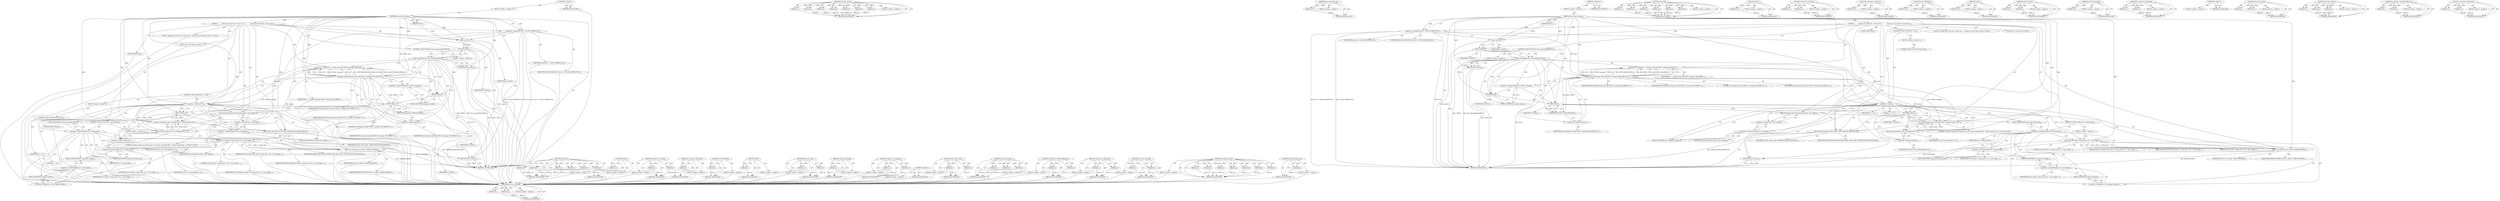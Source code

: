 digraph "&lt;operator&gt;.fieldAccess" {
vulnerable_184 [label=<(METHOD,bus_error_message)>];
vulnerable_185 [label=<(PARAM,p1)>];
vulnerable_186 [label=<(PARAM,p2)>];
vulnerable_187 [label=<(BLOCK,&lt;empty&gt;,&lt;empty&gt;)>];
vulnerable_188 [label=<(METHOD_RETURN,ANY)>];
vulnerable_127 [label=<(METHOD,manager_add_job)>];
vulnerable_128 [label=<(PARAM,p1)>];
vulnerable_129 [label=<(PARAM,p2)>];
vulnerable_130 [label=<(PARAM,p3)>];
vulnerable_131 [label=<(PARAM,p4)>];
vulnerable_132 [label=<(PARAM,p5)>];
vulnerable_133 [label=<(PARAM,p6)>];
vulnerable_134 [label=<(PARAM,p7)>];
vulnerable_135 [label=<(BLOCK,&lt;empty&gt;,&lt;empty&gt;)>];
vulnerable_136 [label=<(METHOD_RETURN,ANY)>];
vulnerable_155 [label=<(METHOD,dual_timestamp_get)>];
vulnerable_156 [label=<(PARAM,p1)>];
vulnerable_157 [label=<(BLOCK,&lt;empty&gt;,&lt;empty&gt;)>];
vulnerable_158 [label=<(METHOD_RETURN,ANY)>];
vulnerable_6 [label=<(METHOD,&lt;global&gt;)<SUB>1</SUB>>];
vulnerable_7 [label=<(BLOCK,&lt;empty&gt;,&lt;empty&gt;)<SUB>1</SUB>>];
vulnerable_8 [label=<(METHOD,timer_enter_running)<SUB>1</SUB>>];
vulnerable_9 [label=<(PARAM,Timer *t)<SUB>1</SUB>>];
vulnerable_10 [label=<(BLOCK,{
        _cleanup_bus_error_free_ sd_bus_error...,{
        _cleanup_bus_error_free_ sd_bus_error...)<SUB>1</SUB>>];
vulnerable_11 [label="<(LOCAL,_cleanup_bus_error_free_ sd_bus_error: _cleanup_bus_error_free_)<SUB>2</SUB>>"];
vulnerable_12 [label=<(&lt;operator&gt;.assignment,error = SD_BUS_ERROR_NULL)<SUB>2</SUB>>];
vulnerable_13 [label=<(IDENTIFIER,error,error = SD_BUS_ERROR_NULL)<SUB>2</SUB>>];
vulnerable_14 [label=<(IDENTIFIER,SD_BUS_ERROR_NULL,error = SD_BUS_ERROR_NULL)<SUB>2</SUB>>];
vulnerable_15 [label="<(LOCAL,int r: int)<SUB>3</SUB>>"];
vulnerable_16 [label=<(assert,assert(t))<SUB>5</SUB>>];
vulnerable_17 [label=<(IDENTIFIER,t,assert(t))<SUB>5</SUB>>];
vulnerable_18 [label=<(CONTROL_STRUCTURE,IF,if (unit_stop_pending(UNIT(t))))<SUB>8</SUB>>];
vulnerable_19 [label=<(unit_stop_pending,unit_stop_pending(UNIT(t)))<SUB>8</SUB>>];
vulnerable_20 [label=<(UNIT,UNIT(t))<SUB>8</SUB>>];
vulnerable_21 [label=<(IDENTIFIER,t,UNIT(t))<SUB>8</SUB>>];
vulnerable_22 [label=<(BLOCK,&lt;empty&gt;,&lt;empty&gt;)<SUB>9</SUB>>];
vulnerable_23 [label=<(RETURN,return;,return;)<SUB>9</SUB>>];
vulnerable_24 [label=<(&lt;operator&gt;.assignment,r = manager_add_job(UNIT(t)-&gt;manager, JOB_START...)<SUB>11</SUB>>];
vulnerable_25 [label=<(IDENTIFIER,r,r = manager_add_job(UNIT(t)-&gt;manager, JOB_START...)<SUB>11</SUB>>];
vulnerable_26 [label=<(manager_add_job,manager_add_job(UNIT(t)-&gt;manager, JOB_START, UN...)<SUB>11</SUB>>];
vulnerable_27 [label=<(&lt;operator&gt;.indirectFieldAccess,UNIT(t)-&gt;manager)<SUB>11</SUB>>];
vulnerable_28 [label=<(UNIT,UNIT(t))<SUB>11</SUB>>];
vulnerable_29 [label=<(IDENTIFIER,t,UNIT(t))<SUB>11</SUB>>];
vulnerable_30 [label=<(FIELD_IDENTIFIER,manager,manager)<SUB>11</SUB>>];
vulnerable_31 [label=<(IDENTIFIER,JOB_START,manager_add_job(UNIT(t)-&gt;manager, JOB_START, UN...)<SUB>11</SUB>>];
vulnerable_32 [label=<(UNIT_TRIGGER,UNIT_TRIGGER(UNIT(t)))<SUB>11</SUB>>];
vulnerable_33 [label=<(UNIT,UNIT(t))<SUB>11</SUB>>];
vulnerable_34 [label=<(IDENTIFIER,t,UNIT(t))<SUB>11</SUB>>];
vulnerable_35 [label=<(IDENTIFIER,JOB_REPLACE,manager_add_job(UNIT(t)-&gt;manager, JOB_START, UN...)<SUB>12</SUB>>];
vulnerable_36 [label=<(LITERAL,true,manager_add_job(UNIT(t)-&gt;manager, JOB_START, UN...)<SUB>12</SUB>>];
vulnerable_37 [label=<(&lt;operator&gt;.addressOf,&amp;error)<SUB>12</SUB>>];
vulnerable_38 [label=<(IDENTIFIER,error,manager_add_job(UNIT(t)-&gt;manager, JOB_START, UN...)<SUB>12</SUB>>];
vulnerable_39 [label=<(IDENTIFIER,NULL,manager_add_job(UNIT(t)-&gt;manager, JOB_START, UN...)<SUB>12</SUB>>];
vulnerable_40 [label=<(CONTROL_STRUCTURE,IF,if (r &lt; 0))<SUB>13</SUB>>];
vulnerable_41 [label=<(&lt;operator&gt;.lessThan,r &lt; 0)<SUB>13</SUB>>];
vulnerable_42 [label=<(IDENTIFIER,r,r &lt; 0)<SUB>13</SUB>>];
vulnerable_43 [label=<(LITERAL,0,r &lt; 0)<SUB>13</SUB>>];
vulnerable_44 [label=<(BLOCK,&lt;empty&gt;,&lt;empty&gt;)<SUB>14</SUB>>];
vulnerable_45 [label=<(CONTROL_STRUCTURE,GOTO,goto fail;)<SUB>14</SUB>>];
vulnerable_46 [label=<(dual_timestamp_get,dual_timestamp_get(&amp;t-&gt;last_trigger))<SUB>16</SUB>>];
vulnerable_47 [label=<(&lt;operator&gt;.addressOf,&amp;t-&gt;last_trigger)<SUB>16</SUB>>];
vulnerable_48 [label=<(&lt;operator&gt;.indirectFieldAccess,t-&gt;last_trigger)<SUB>16</SUB>>];
vulnerable_49 [label=<(IDENTIFIER,t,dual_timestamp_get(&amp;t-&gt;last_trigger))<SUB>16</SUB>>];
vulnerable_50 [label=<(FIELD_IDENTIFIER,last_trigger,last_trigger)<SUB>16</SUB>>];
vulnerable_51 [label=<(CONTROL_STRUCTURE,IF,if (t-&gt;stamp_path))<SUB>18</SUB>>];
vulnerable_52 [label=<(&lt;operator&gt;.indirectFieldAccess,t-&gt;stamp_path)<SUB>18</SUB>>];
vulnerable_53 [label=<(IDENTIFIER,t,if (t-&gt;stamp_path))<SUB>18</SUB>>];
vulnerable_54 [label=<(FIELD_IDENTIFIER,stamp_path,stamp_path)<SUB>18</SUB>>];
vulnerable_55 [label=<(BLOCK,&lt;empty&gt;,&lt;empty&gt;)<SUB>19</SUB>>];
vulnerable_56 [label=<(touch_file,touch_file(t-&gt;stamp_path, true, t-&gt;last_trigger...)<SUB>19</SUB>>];
vulnerable_57 [label=<(&lt;operator&gt;.indirectFieldAccess,t-&gt;stamp_path)<SUB>19</SUB>>];
vulnerable_58 [label=<(IDENTIFIER,t,touch_file(t-&gt;stamp_path, true, t-&gt;last_trigger...)<SUB>19</SUB>>];
vulnerable_59 [label=<(FIELD_IDENTIFIER,stamp_path,stamp_path)<SUB>19</SUB>>];
vulnerable_60 [label=<(LITERAL,true,touch_file(t-&gt;stamp_path, true, t-&gt;last_trigger...)<SUB>19</SUB>>];
vulnerable_61 [label=<(&lt;operator&gt;.fieldAccess,t-&gt;last_trigger.realtime)<SUB>19</SUB>>];
vulnerable_62 [label=<(&lt;operator&gt;.indirectFieldAccess,t-&gt;last_trigger)<SUB>19</SUB>>];
vulnerable_63 [label=<(IDENTIFIER,t,touch_file(t-&gt;stamp_path, true, t-&gt;last_trigger...)<SUB>19</SUB>>];
vulnerable_64 [label=<(FIELD_IDENTIFIER,last_trigger,last_trigger)<SUB>19</SUB>>];
vulnerable_65 [label=<(FIELD_IDENTIFIER,realtime,realtime)<SUB>19</SUB>>];
vulnerable_66 [label=<(IDENTIFIER,UID_INVALID,touch_file(t-&gt;stamp_path, true, t-&gt;last_trigger...)<SUB>19</SUB>>];
vulnerable_67 [label=<(IDENTIFIER,GID_INVALID,touch_file(t-&gt;stamp_path, true, t-&gt;last_trigger...)<SUB>19</SUB>>];
vulnerable_68 [label=<(LITERAL,0,touch_file(t-&gt;stamp_path, true, t-&gt;last_trigger...)<SUB>19</SUB>>];
vulnerable_69 [label=<(timer_set_state,timer_set_state(t, TIMER_RUNNING))<SUB>21</SUB>>];
vulnerable_70 [label=<(IDENTIFIER,t,timer_set_state(t, TIMER_RUNNING))<SUB>21</SUB>>];
vulnerable_71 [label=<(IDENTIFIER,TIMER_RUNNING,timer_set_state(t, TIMER_RUNNING))<SUB>21</SUB>>];
vulnerable_72 [label=<(RETURN,return;,return;)<SUB>22</SUB>>];
vulnerable_73 [label=<(JUMP_TARGET,fail)<SUB>24</SUB>>];
vulnerable_74 [label=<(log_unit_warning,log_unit_warning(UNIT(t), &quot;Failed to queue unit...)<SUB>25</SUB>>];
vulnerable_75 [label=<(UNIT,UNIT(t))<SUB>25</SUB>>];
vulnerable_76 [label=<(IDENTIFIER,t,UNIT(t))<SUB>25</SUB>>];
vulnerable_77 [label="<(LITERAL,&quot;Failed to queue unit startup job: %s&quot;,log_unit_warning(UNIT(t), &quot;Failed to queue unit...)<SUB>25</SUB>>"];
vulnerable_78 [label=<(bus_error_message,bus_error_message(&amp;error, r))<SUB>25</SUB>>];
vulnerable_79 [label=<(&lt;operator&gt;.addressOf,&amp;error)<SUB>25</SUB>>];
vulnerable_80 [label=<(IDENTIFIER,error,bus_error_message(&amp;error, r))<SUB>25</SUB>>];
vulnerable_81 [label=<(IDENTIFIER,r,bus_error_message(&amp;error, r))<SUB>25</SUB>>];
vulnerable_82 [label=<(timer_enter_dead,timer_enter_dead(t, TIMER_FAILURE_RESOURCES))<SUB>26</SUB>>];
vulnerable_83 [label=<(IDENTIFIER,t,timer_enter_dead(t, TIMER_FAILURE_RESOURCES))<SUB>26</SUB>>];
vulnerable_84 [label=<(IDENTIFIER,TIMER_FAILURE_RESOURCES,timer_enter_dead(t, TIMER_FAILURE_RESOURCES))<SUB>26</SUB>>];
vulnerable_85 [label=<(METHOD_RETURN,void)<SUB>1</SUB>>];
vulnerable_87 [label=<(METHOD_RETURN,ANY)<SUB>1</SUB>>];
vulnerable_159 [label=<(METHOD,touch_file)>];
vulnerable_160 [label=<(PARAM,p1)>];
vulnerable_161 [label=<(PARAM,p2)>];
vulnerable_162 [label=<(PARAM,p3)>];
vulnerable_163 [label=<(PARAM,p4)>];
vulnerable_164 [label=<(PARAM,p5)>];
vulnerable_165 [label=<(PARAM,p6)>];
vulnerable_166 [label=<(BLOCK,&lt;empty&gt;,&lt;empty&gt;)>];
vulnerable_167 [label=<(METHOD_RETURN,ANY)>];
vulnerable_115 [label=<(METHOD,assert)>];
vulnerable_116 [label=<(PARAM,p1)>];
vulnerable_117 [label=<(BLOCK,&lt;empty&gt;,&lt;empty&gt;)>];
vulnerable_118 [label=<(METHOD_RETURN,ANY)>];
vulnerable_150 [label=<(METHOD,&lt;operator&gt;.lessThan)>];
vulnerable_151 [label=<(PARAM,p1)>];
vulnerable_152 [label=<(PARAM,p2)>];
vulnerable_153 [label=<(BLOCK,&lt;empty&gt;,&lt;empty&gt;)>];
vulnerable_154 [label=<(METHOD_RETURN,ANY)>];
vulnerable_146 [label=<(METHOD,&lt;operator&gt;.addressOf)>];
vulnerable_147 [label=<(PARAM,p1)>];
vulnerable_148 [label=<(BLOCK,&lt;empty&gt;,&lt;empty&gt;)>];
vulnerable_149 [label=<(METHOD_RETURN,ANY)>];
vulnerable_142 [label=<(METHOD,UNIT_TRIGGER)>];
vulnerable_143 [label=<(PARAM,p1)>];
vulnerable_144 [label=<(BLOCK,&lt;empty&gt;,&lt;empty&gt;)>];
vulnerable_145 [label=<(METHOD_RETURN,ANY)>];
vulnerable_123 [label=<(METHOD,UNIT)>];
vulnerable_124 [label=<(PARAM,p1)>];
vulnerable_125 [label=<(BLOCK,&lt;empty&gt;,&lt;empty&gt;)>];
vulnerable_126 [label=<(METHOD_RETURN,ANY)>];
vulnerable_173 [label=<(METHOD,timer_set_state)>];
vulnerable_174 [label=<(PARAM,p1)>];
vulnerable_175 [label=<(PARAM,p2)>];
vulnerable_176 [label=<(BLOCK,&lt;empty&gt;,&lt;empty&gt;)>];
vulnerable_177 [label=<(METHOD_RETURN,ANY)>];
vulnerable_119 [label=<(METHOD,unit_stop_pending)>];
vulnerable_120 [label=<(PARAM,p1)>];
vulnerable_121 [label=<(BLOCK,&lt;empty&gt;,&lt;empty&gt;)>];
vulnerable_122 [label=<(METHOD_RETURN,ANY)>];
vulnerable_110 [label=<(METHOD,&lt;operator&gt;.assignment)>];
vulnerable_111 [label=<(PARAM,p1)>];
vulnerable_112 [label=<(PARAM,p2)>];
vulnerable_113 [label=<(BLOCK,&lt;empty&gt;,&lt;empty&gt;)>];
vulnerable_114 [label=<(METHOD_RETURN,ANY)>];
vulnerable_104 [label=<(METHOD,&lt;global&gt;)<SUB>1</SUB>>];
vulnerable_105 [label=<(BLOCK,&lt;empty&gt;,&lt;empty&gt;)>];
vulnerable_106 [label=<(METHOD_RETURN,ANY)>];
vulnerable_189 [label=<(METHOD,timer_enter_dead)>];
vulnerable_190 [label=<(PARAM,p1)>];
vulnerable_191 [label=<(PARAM,p2)>];
vulnerable_192 [label=<(BLOCK,&lt;empty&gt;,&lt;empty&gt;)>];
vulnerable_193 [label=<(METHOD_RETURN,ANY)>];
vulnerable_178 [label=<(METHOD,log_unit_warning)>];
vulnerable_179 [label=<(PARAM,p1)>];
vulnerable_180 [label=<(PARAM,p2)>];
vulnerable_181 [label=<(PARAM,p3)>];
vulnerable_182 [label=<(BLOCK,&lt;empty&gt;,&lt;empty&gt;)>];
vulnerable_183 [label=<(METHOD_RETURN,ANY)>];
vulnerable_137 [label=<(METHOD,&lt;operator&gt;.indirectFieldAccess)>];
vulnerable_138 [label=<(PARAM,p1)>];
vulnerable_139 [label=<(PARAM,p2)>];
vulnerable_140 [label=<(BLOCK,&lt;empty&gt;,&lt;empty&gt;)>];
vulnerable_141 [label=<(METHOD_RETURN,ANY)>];
vulnerable_168 [label=<(METHOD,&lt;operator&gt;.fieldAccess)>];
vulnerable_169 [label=<(PARAM,p1)>];
vulnerable_170 [label=<(PARAM,p2)>];
vulnerable_171 [label=<(BLOCK,&lt;empty&gt;,&lt;empty&gt;)>];
vulnerable_172 [label=<(METHOD_RETURN,ANY)>];
fixed_184 [label=<(METHOD,bus_error_message)>];
fixed_185 [label=<(PARAM,p1)>];
fixed_186 [label=<(PARAM,p2)>];
fixed_187 [label=<(BLOCK,&lt;empty&gt;,&lt;empty&gt;)>];
fixed_188 [label=<(METHOD_RETURN,ANY)>];
fixed_127 [label=<(METHOD,manager_add_job)>];
fixed_128 [label=<(PARAM,p1)>];
fixed_129 [label=<(PARAM,p2)>];
fixed_130 [label=<(PARAM,p3)>];
fixed_131 [label=<(PARAM,p4)>];
fixed_132 [label=<(PARAM,p5)>];
fixed_133 [label=<(PARAM,p6)>];
fixed_134 [label=<(PARAM,p7)>];
fixed_135 [label=<(BLOCK,&lt;empty&gt;,&lt;empty&gt;)>];
fixed_136 [label=<(METHOD_RETURN,ANY)>];
fixed_155 [label=<(METHOD,dual_timestamp_get)>];
fixed_156 [label=<(PARAM,p1)>];
fixed_157 [label=<(BLOCK,&lt;empty&gt;,&lt;empty&gt;)>];
fixed_158 [label=<(METHOD_RETURN,ANY)>];
fixed_6 [label=<(METHOD,&lt;global&gt;)<SUB>1</SUB>>];
fixed_7 [label=<(BLOCK,&lt;empty&gt;,&lt;empty&gt;)<SUB>1</SUB>>];
fixed_8 [label=<(METHOD,timer_enter_running)<SUB>1</SUB>>];
fixed_9 [label=<(PARAM,Timer *t)<SUB>1</SUB>>];
fixed_10 [label=<(BLOCK,{
        _cleanup_bus_error_free_ sd_bus_error...,{
        _cleanup_bus_error_free_ sd_bus_error...)<SUB>1</SUB>>];
fixed_11 [label="<(LOCAL,_cleanup_bus_error_free_ sd_bus_error: _cleanup_bus_error_free_)<SUB>2</SUB>>"];
fixed_12 [label=<(&lt;operator&gt;.assignment,error = SD_BUS_ERROR_NULL)<SUB>2</SUB>>];
fixed_13 [label=<(IDENTIFIER,error,error = SD_BUS_ERROR_NULL)<SUB>2</SUB>>];
fixed_14 [label=<(IDENTIFIER,SD_BUS_ERROR_NULL,error = SD_BUS_ERROR_NULL)<SUB>2</SUB>>];
fixed_15 [label="<(LOCAL,int r: int)<SUB>3</SUB>>"];
fixed_16 [label=<(assert,assert(t))<SUB>5</SUB>>];
fixed_17 [label=<(IDENTIFIER,t,assert(t))<SUB>5</SUB>>];
fixed_18 [label=<(CONTROL_STRUCTURE,IF,if (unit_stop_pending(UNIT(t))))<SUB>8</SUB>>];
fixed_19 [label=<(unit_stop_pending,unit_stop_pending(UNIT(t)))<SUB>8</SUB>>];
fixed_20 [label=<(UNIT,UNIT(t))<SUB>8</SUB>>];
fixed_21 [label=<(IDENTIFIER,t,UNIT(t))<SUB>8</SUB>>];
fixed_22 [label=<(BLOCK,&lt;empty&gt;,&lt;empty&gt;)<SUB>9</SUB>>];
fixed_23 [label=<(RETURN,return;,return;)<SUB>9</SUB>>];
fixed_24 [label=<(&lt;operator&gt;.assignment,r = manager_add_job(UNIT(t)-&gt;manager, JOB_START...)<SUB>11</SUB>>];
fixed_25 [label=<(IDENTIFIER,r,r = manager_add_job(UNIT(t)-&gt;manager, JOB_START...)<SUB>11</SUB>>];
fixed_26 [label=<(manager_add_job,manager_add_job(UNIT(t)-&gt;manager, JOB_START, UN...)<SUB>11</SUB>>];
fixed_27 [label=<(&lt;operator&gt;.indirectFieldAccess,UNIT(t)-&gt;manager)<SUB>11</SUB>>];
fixed_28 [label=<(UNIT,UNIT(t))<SUB>11</SUB>>];
fixed_29 [label=<(IDENTIFIER,t,UNIT(t))<SUB>11</SUB>>];
fixed_30 [label=<(FIELD_IDENTIFIER,manager,manager)<SUB>11</SUB>>];
fixed_31 [label=<(IDENTIFIER,JOB_START,manager_add_job(UNIT(t)-&gt;manager, JOB_START, UN...)<SUB>11</SUB>>];
fixed_32 [label=<(UNIT_TRIGGER,UNIT_TRIGGER(UNIT(t)))<SUB>11</SUB>>];
fixed_33 [label=<(UNIT,UNIT(t))<SUB>11</SUB>>];
fixed_34 [label=<(IDENTIFIER,t,UNIT(t))<SUB>11</SUB>>];
fixed_35 [label=<(IDENTIFIER,JOB_REPLACE,manager_add_job(UNIT(t)-&gt;manager, JOB_START, UN...)<SUB>12</SUB>>];
fixed_36 [label=<(LITERAL,true,manager_add_job(UNIT(t)-&gt;manager, JOB_START, UN...)<SUB>12</SUB>>];
fixed_37 [label=<(&lt;operator&gt;.addressOf,&amp;error)<SUB>12</SUB>>];
fixed_38 [label=<(IDENTIFIER,error,manager_add_job(UNIT(t)-&gt;manager, JOB_START, UN...)<SUB>12</SUB>>];
fixed_39 [label=<(IDENTIFIER,NULL,manager_add_job(UNIT(t)-&gt;manager, JOB_START, UN...)<SUB>12</SUB>>];
fixed_40 [label=<(CONTROL_STRUCTURE,IF,if (r &lt; 0))<SUB>13</SUB>>];
fixed_41 [label=<(&lt;operator&gt;.lessThan,r &lt; 0)<SUB>13</SUB>>];
fixed_42 [label=<(IDENTIFIER,r,r &lt; 0)<SUB>13</SUB>>];
fixed_43 [label=<(LITERAL,0,r &lt; 0)<SUB>13</SUB>>];
fixed_44 [label=<(BLOCK,&lt;empty&gt;,&lt;empty&gt;)<SUB>14</SUB>>];
fixed_45 [label=<(CONTROL_STRUCTURE,GOTO,goto fail;)<SUB>14</SUB>>];
fixed_46 [label=<(dual_timestamp_get,dual_timestamp_get(&amp;t-&gt;last_trigger))<SUB>16</SUB>>];
fixed_47 [label=<(&lt;operator&gt;.addressOf,&amp;t-&gt;last_trigger)<SUB>16</SUB>>];
fixed_48 [label=<(&lt;operator&gt;.indirectFieldAccess,t-&gt;last_trigger)<SUB>16</SUB>>];
fixed_49 [label=<(IDENTIFIER,t,dual_timestamp_get(&amp;t-&gt;last_trigger))<SUB>16</SUB>>];
fixed_50 [label=<(FIELD_IDENTIFIER,last_trigger,last_trigger)<SUB>16</SUB>>];
fixed_51 [label=<(CONTROL_STRUCTURE,IF,if (t-&gt;stamp_path))<SUB>18</SUB>>];
fixed_52 [label=<(&lt;operator&gt;.indirectFieldAccess,t-&gt;stamp_path)<SUB>18</SUB>>];
fixed_53 [label=<(IDENTIFIER,t,if (t-&gt;stamp_path))<SUB>18</SUB>>];
fixed_54 [label=<(FIELD_IDENTIFIER,stamp_path,stamp_path)<SUB>18</SUB>>];
fixed_55 [label=<(BLOCK,&lt;empty&gt;,&lt;empty&gt;)<SUB>19</SUB>>];
fixed_56 [label=<(touch_file,touch_file(t-&gt;stamp_path, true, t-&gt;last_trigger...)<SUB>19</SUB>>];
fixed_57 [label=<(&lt;operator&gt;.indirectFieldAccess,t-&gt;stamp_path)<SUB>19</SUB>>];
fixed_58 [label=<(IDENTIFIER,t,touch_file(t-&gt;stamp_path, true, t-&gt;last_trigger...)<SUB>19</SUB>>];
fixed_59 [label=<(FIELD_IDENTIFIER,stamp_path,stamp_path)<SUB>19</SUB>>];
fixed_60 [label=<(LITERAL,true,touch_file(t-&gt;stamp_path, true, t-&gt;last_trigger...)<SUB>19</SUB>>];
fixed_61 [label=<(&lt;operator&gt;.fieldAccess,t-&gt;last_trigger.realtime)<SUB>19</SUB>>];
fixed_62 [label=<(&lt;operator&gt;.indirectFieldAccess,t-&gt;last_trigger)<SUB>19</SUB>>];
fixed_63 [label=<(IDENTIFIER,t,touch_file(t-&gt;stamp_path, true, t-&gt;last_trigger...)<SUB>19</SUB>>];
fixed_64 [label=<(FIELD_IDENTIFIER,last_trigger,last_trigger)<SUB>19</SUB>>];
fixed_65 [label=<(FIELD_IDENTIFIER,realtime,realtime)<SUB>19</SUB>>];
fixed_66 [label=<(IDENTIFIER,UID_INVALID,touch_file(t-&gt;stamp_path, true, t-&gt;last_trigger...)<SUB>19</SUB>>];
fixed_67 [label=<(IDENTIFIER,GID_INVALID,touch_file(t-&gt;stamp_path, true, t-&gt;last_trigger...)<SUB>19</SUB>>];
fixed_68 [label=<(IDENTIFIER,MODE_INVALID,touch_file(t-&gt;stamp_path, true, t-&gt;last_trigger...)<SUB>19</SUB>>];
fixed_69 [label=<(timer_set_state,timer_set_state(t, TIMER_RUNNING))<SUB>21</SUB>>];
fixed_70 [label=<(IDENTIFIER,t,timer_set_state(t, TIMER_RUNNING))<SUB>21</SUB>>];
fixed_71 [label=<(IDENTIFIER,TIMER_RUNNING,timer_set_state(t, TIMER_RUNNING))<SUB>21</SUB>>];
fixed_72 [label=<(RETURN,return;,return;)<SUB>22</SUB>>];
fixed_73 [label=<(JUMP_TARGET,fail)<SUB>24</SUB>>];
fixed_74 [label=<(log_unit_warning,log_unit_warning(UNIT(t), &quot;Failed to queue unit...)<SUB>25</SUB>>];
fixed_75 [label=<(UNIT,UNIT(t))<SUB>25</SUB>>];
fixed_76 [label=<(IDENTIFIER,t,UNIT(t))<SUB>25</SUB>>];
fixed_77 [label="<(LITERAL,&quot;Failed to queue unit startup job: %s&quot;,log_unit_warning(UNIT(t), &quot;Failed to queue unit...)<SUB>25</SUB>>"];
fixed_78 [label=<(bus_error_message,bus_error_message(&amp;error, r))<SUB>25</SUB>>];
fixed_79 [label=<(&lt;operator&gt;.addressOf,&amp;error)<SUB>25</SUB>>];
fixed_80 [label=<(IDENTIFIER,error,bus_error_message(&amp;error, r))<SUB>25</SUB>>];
fixed_81 [label=<(IDENTIFIER,r,bus_error_message(&amp;error, r))<SUB>25</SUB>>];
fixed_82 [label=<(timer_enter_dead,timer_enter_dead(t, TIMER_FAILURE_RESOURCES))<SUB>26</SUB>>];
fixed_83 [label=<(IDENTIFIER,t,timer_enter_dead(t, TIMER_FAILURE_RESOURCES))<SUB>26</SUB>>];
fixed_84 [label=<(IDENTIFIER,TIMER_FAILURE_RESOURCES,timer_enter_dead(t, TIMER_FAILURE_RESOURCES))<SUB>26</SUB>>];
fixed_85 [label=<(METHOD_RETURN,void)<SUB>1</SUB>>];
fixed_87 [label=<(METHOD_RETURN,ANY)<SUB>1</SUB>>];
fixed_159 [label=<(METHOD,touch_file)>];
fixed_160 [label=<(PARAM,p1)>];
fixed_161 [label=<(PARAM,p2)>];
fixed_162 [label=<(PARAM,p3)>];
fixed_163 [label=<(PARAM,p4)>];
fixed_164 [label=<(PARAM,p5)>];
fixed_165 [label=<(PARAM,p6)>];
fixed_166 [label=<(BLOCK,&lt;empty&gt;,&lt;empty&gt;)>];
fixed_167 [label=<(METHOD_RETURN,ANY)>];
fixed_115 [label=<(METHOD,assert)>];
fixed_116 [label=<(PARAM,p1)>];
fixed_117 [label=<(BLOCK,&lt;empty&gt;,&lt;empty&gt;)>];
fixed_118 [label=<(METHOD_RETURN,ANY)>];
fixed_150 [label=<(METHOD,&lt;operator&gt;.lessThan)>];
fixed_151 [label=<(PARAM,p1)>];
fixed_152 [label=<(PARAM,p2)>];
fixed_153 [label=<(BLOCK,&lt;empty&gt;,&lt;empty&gt;)>];
fixed_154 [label=<(METHOD_RETURN,ANY)>];
fixed_146 [label=<(METHOD,&lt;operator&gt;.addressOf)>];
fixed_147 [label=<(PARAM,p1)>];
fixed_148 [label=<(BLOCK,&lt;empty&gt;,&lt;empty&gt;)>];
fixed_149 [label=<(METHOD_RETURN,ANY)>];
fixed_142 [label=<(METHOD,UNIT_TRIGGER)>];
fixed_143 [label=<(PARAM,p1)>];
fixed_144 [label=<(BLOCK,&lt;empty&gt;,&lt;empty&gt;)>];
fixed_145 [label=<(METHOD_RETURN,ANY)>];
fixed_123 [label=<(METHOD,UNIT)>];
fixed_124 [label=<(PARAM,p1)>];
fixed_125 [label=<(BLOCK,&lt;empty&gt;,&lt;empty&gt;)>];
fixed_126 [label=<(METHOD_RETURN,ANY)>];
fixed_173 [label=<(METHOD,timer_set_state)>];
fixed_174 [label=<(PARAM,p1)>];
fixed_175 [label=<(PARAM,p2)>];
fixed_176 [label=<(BLOCK,&lt;empty&gt;,&lt;empty&gt;)>];
fixed_177 [label=<(METHOD_RETURN,ANY)>];
fixed_119 [label=<(METHOD,unit_stop_pending)>];
fixed_120 [label=<(PARAM,p1)>];
fixed_121 [label=<(BLOCK,&lt;empty&gt;,&lt;empty&gt;)>];
fixed_122 [label=<(METHOD_RETURN,ANY)>];
fixed_110 [label=<(METHOD,&lt;operator&gt;.assignment)>];
fixed_111 [label=<(PARAM,p1)>];
fixed_112 [label=<(PARAM,p2)>];
fixed_113 [label=<(BLOCK,&lt;empty&gt;,&lt;empty&gt;)>];
fixed_114 [label=<(METHOD_RETURN,ANY)>];
fixed_104 [label=<(METHOD,&lt;global&gt;)<SUB>1</SUB>>];
fixed_105 [label=<(BLOCK,&lt;empty&gt;,&lt;empty&gt;)>];
fixed_106 [label=<(METHOD_RETURN,ANY)>];
fixed_189 [label=<(METHOD,timer_enter_dead)>];
fixed_190 [label=<(PARAM,p1)>];
fixed_191 [label=<(PARAM,p2)>];
fixed_192 [label=<(BLOCK,&lt;empty&gt;,&lt;empty&gt;)>];
fixed_193 [label=<(METHOD_RETURN,ANY)>];
fixed_178 [label=<(METHOD,log_unit_warning)>];
fixed_179 [label=<(PARAM,p1)>];
fixed_180 [label=<(PARAM,p2)>];
fixed_181 [label=<(PARAM,p3)>];
fixed_182 [label=<(BLOCK,&lt;empty&gt;,&lt;empty&gt;)>];
fixed_183 [label=<(METHOD_RETURN,ANY)>];
fixed_137 [label=<(METHOD,&lt;operator&gt;.indirectFieldAccess)>];
fixed_138 [label=<(PARAM,p1)>];
fixed_139 [label=<(PARAM,p2)>];
fixed_140 [label=<(BLOCK,&lt;empty&gt;,&lt;empty&gt;)>];
fixed_141 [label=<(METHOD_RETURN,ANY)>];
fixed_168 [label=<(METHOD,&lt;operator&gt;.fieldAccess)>];
fixed_169 [label=<(PARAM,p1)>];
fixed_170 [label=<(PARAM,p2)>];
fixed_171 [label=<(BLOCK,&lt;empty&gt;,&lt;empty&gt;)>];
fixed_172 [label=<(METHOD_RETURN,ANY)>];
vulnerable_184 -> vulnerable_185  [key=0, label="AST: "];
vulnerable_184 -> vulnerable_185  [key=1, label="DDG: "];
vulnerable_184 -> vulnerable_187  [key=0, label="AST: "];
vulnerable_184 -> vulnerable_186  [key=0, label="AST: "];
vulnerable_184 -> vulnerable_186  [key=1, label="DDG: "];
vulnerable_184 -> vulnerable_188  [key=0, label="AST: "];
vulnerable_184 -> vulnerable_188  [key=1, label="CFG: "];
vulnerable_185 -> vulnerable_188  [key=0, label="DDG: p1"];
vulnerable_186 -> vulnerable_188  [key=0, label="DDG: p2"];
vulnerable_127 -> vulnerable_128  [key=0, label="AST: "];
vulnerable_127 -> vulnerable_128  [key=1, label="DDG: "];
vulnerable_127 -> vulnerable_135  [key=0, label="AST: "];
vulnerable_127 -> vulnerable_129  [key=0, label="AST: "];
vulnerable_127 -> vulnerable_129  [key=1, label="DDG: "];
vulnerable_127 -> vulnerable_136  [key=0, label="AST: "];
vulnerable_127 -> vulnerable_136  [key=1, label="CFG: "];
vulnerable_127 -> vulnerable_130  [key=0, label="AST: "];
vulnerable_127 -> vulnerable_130  [key=1, label="DDG: "];
vulnerable_127 -> vulnerable_131  [key=0, label="AST: "];
vulnerable_127 -> vulnerable_131  [key=1, label="DDG: "];
vulnerable_127 -> vulnerable_132  [key=0, label="AST: "];
vulnerable_127 -> vulnerable_132  [key=1, label="DDG: "];
vulnerable_127 -> vulnerable_133  [key=0, label="AST: "];
vulnerable_127 -> vulnerable_133  [key=1, label="DDG: "];
vulnerable_127 -> vulnerable_134  [key=0, label="AST: "];
vulnerable_127 -> vulnerable_134  [key=1, label="DDG: "];
vulnerable_128 -> vulnerable_136  [key=0, label="DDG: p1"];
vulnerable_129 -> vulnerable_136  [key=0, label="DDG: p2"];
vulnerable_130 -> vulnerable_136  [key=0, label="DDG: p3"];
vulnerable_131 -> vulnerable_136  [key=0, label="DDG: p4"];
vulnerable_132 -> vulnerable_136  [key=0, label="DDG: p5"];
vulnerable_133 -> vulnerable_136  [key=0, label="DDG: p6"];
vulnerable_134 -> vulnerable_136  [key=0, label="DDG: p7"];
vulnerable_155 -> vulnerable_156  [key=0, label="AST: "];
vulnerable_155 -> vulnerable_156  [key=1, label="DDG: "];
vulnerable_155 -> vulnerable_157  [key=0, label="AST: "];
vulnerable_155 -> vulnerable_158  [key=0, label="AST: "];
vulnerable_155 -> vulnerable_158  [key=1, label="CFG: "];
vulnerable_156 -> vulnerable_158  [key=0, label="DDG: p1"];
vulnerable_6 -> vulnerable_7  [key=0, label="AST: "];
vulnerable_6 -> vulnerable_87  [key=0, label="AST: "];
vulnerable_6 -> vulnerable_87  [key=1, label="CFG: "];
vulnerable_7 -> vulnerable_8  [key=0, label="AST: "];
vulnerable_8 -> vulnerable_9  [key=0, label="AST: "];
vulnerable_8 -> vulnerable_9  [key=1, label="DDG: "];
vulnerable_8 -> vulnerable_10  [key=0, label="AST: "];
vulnerable_8 -> vulnerable_85  [key=0, label="AST: "];
vulnerable_8 -> vulnerable_12  [key=0, label="CFG: "];
vulnerable_8 -> vulnerable_12  [key=1, label="DDG: "];
vulnerable_8 -> vulnerable_72  [key=0, label="DDG: "];
vulnerable_8 -> vulnerable_16  [key=0, label="DDG: "];
vulnerable_8 -> vulnerable_69  [key=0, label="DDG: "];
vulnerable_8 -> vulnerable_74  [key=0, label="DDG: "];
vulnerable_8 -> vulnerable_82  [key=0, label="DDG: "];
vulnerable_8 -> vulnerable_23  [key=0, label="DDG: "];
vulnerable_8 -> vulnerable_26  [key=0, label="DDG: "];
vulnerable_8 -> vulnerable_41  [key=0, label="DDG: "];
vulnerable_8 -> vulnerable_75  [key=0, label="DDG: "];
vulnerable_8 -> vulnerable_78  [key=0, label="DDG: "];
vulnerable_8 -> vulnerable_20  [key=0, label="DDG: "];
vulnerable_8 -> vulnerable_56  [key=0, label="DDG: "];
vulnerable_8 -> vulnerable_28  [key=0, label="DDG: "];
vulnerable_8 -> vulnerable_33  [key=0, label="DDG: "];
vulnerable_9 -> vulnerable_16  [key=0, label="DDG: t"];
vulnerable_10 -> vulnerable_11  [key=0, label="AST: "];
vulnerable_10 -> vulnerable_12  [key=0, label="AST: "];
vulnerable_10 -> vulnerable_15  [key=0, label="AST: "];
vulnerable_10 -> vulnerable_16  [key=0, label="AST: "];
vulnerable_10 -> vulnerable_18  [key=0, label="AST: "];
vulnerable_10 -> vulnerable_24  [key=0, label="AST: "];
vulnerable_10 -> vulnerable_40  [key=0, label="AST: "];
vulnerable_10 -> vulnerable_46  [key=0, label="AST: "];
vulnerable_10 -> vulnerable_51  [key=0, label="AST: "];
vulnerable_10 -> vulnerable_69  [key=0, label="AST: "];
vulnerable_10 -> vulnerable_72  [key=0, label="AST: "];
vulnerable_10 -> vulnerable_73  [key=0, label="AST: "];
vulnerable_10 -> vulnerable_74  [key=0, label="AST: "];
vulnerable_10 -> vulnerable_82  [key=0, label="AST: "];
vulnerable_12 -> vulnerable_13  [key=0, label="AST: "];
vulnerable_12 -> vulnerable_14  [key=0, label="AST: "];
vulnerable_12 -> vulnerable_16  [key=0, label="CFG: "];
vulnerable_12 -> vulnerable_85  [key=0, label="DDG: error"];
vulnerable_12 -> vulnerable_85  [key=1, label="DDG: error = SD_BUS_ERROR_NULL"];
vulnerable_12 -> vulnerable_85  [key=2, label="DDG: SD_BUS_ERROR_NULL"];
vulnerable_12 -> vulnerable_26  [key=0, label="DDG: error"];
vulnerable_12 -> vulnerable_78  [key=0, label="DDG: error"];
vulnerable_16 -> vulnerable_17  [key=0, label="AST: "];
vulnerable_16 -> vulnerable_20  [key=0, label="CFG: "];
vulnerable_16 -> vulnerable_20  [key=1, label="DDG: t"];
vulnerable_16 -> vulnerable_85  [key=0, label="DDG: assert(t)"];
vulnerable_18 -> vulnerable_19  [key=0, label="AST: "];
vulnerable_18 -> vulnerable_22  [key=0, label="AST: "];
vulnerable_19 -> vulnerable_20  [key=0, label="AST: "];
vulnerable_19 -> vulnerable_23  [key=0, label="CFG: "];
vulnerable_19 -> vulnerable_23  [key=1, label="CDG: "];
vulnerable_19 -> vulnerable_28  [key=0, label="CFG: "];
vulnerable_19 -> vulnerable_28  [key=1, label="CDG: "];
vulnerable_19 -> vulnerable_85  [key=0, label="DDG: UNIT(t)"];
vulnerable_19 -> vulnerable_85  [key=1, label="DDG: unit_stop_pending(UNIT(t))"];
vulnerable_19 -> vulnerable_30  [key=0, label="CDG: "];
vulnerable_19 -> vulnerable_32  [key=0, label="CDG: "];
vulnerable_19 -> vulnerable_26  [key=0, label="CDG: "];
vulnerable_19 -> vulnerable_37  [key=0, label="CDG: "];
vulnerable_19 -> vulnerable_27  [key=0, label="CDG: "];
vulnerable_19 -> vulnerable_24  [key=0, label="CDG: "];
vulnerable_19 -> vulnerable_33  [key=0, label="CDG: "];
vulnerable_19 -> vulnerable_41  [key=0, label="CDG: "];
vulnerable_20 -> vulnerable_21  [key=0, label="AST: "];
vulnerable_20 -> vulnerable_19  [key=0, label="CFG: "];
vulnerable_20 -> vulnerable_19  [key=1, label="DDG: t"];
vulnerable_20 -> vulnerable_85  [key=0, label="DDG: t"];
vulnerable_20 -> vulnerable_28  [key=0, label="DDG: t"];
vulnerable_22 -> vulnerable_23  [key=0, label="AST: "];
vulnerable_23 -> vulnerable_85  [key=0, label="CFG: "];
vulnerable_23 -> vulnerable_85  [key=1, label="DDG: &lt;RET&gt;"];
vulnerable_24 -> vulnerable_25  [key=0, label="AST: "];
vulnerable_24 -> vulnerable_26  [key=0, label="AST: "];
vulnerable_24 -> vulnerable_41  [key=0, label="CFG: "];
vulnerable_24 -> vulnerable_41  [key=1, label="DDG: r"];
vulnerable_26 -> vulnerable_27  [key=0, label="AST: "];
vulnerable_26 -> vulnerable_31  [key=0, label="AST: "];
vulnerable_26 -> vulnerable_32  [key=0, label="AST: "];
vulnerable_26 -> vulnerable_35  [key=0, label="AST: "];
vulnerable_26 -> vulnerable_36  [key=0, label="AST: "];
vulnerable_26 -> vulnerable_37  [key=0, label="AST: "];
vulnerable_26 -> vulnerable_39  [key=0, label="AST: "];
vulnerable_26 -> vulnerable_24  [key=0, label="CFG: "];
vulnerable_26 -> vulnerable_24  [key=1, label="DDG: NULL"];
vulnerable_26 -> vulnerable_24  [key=2, label="DDG: UNIT(t)-&gt;manager"];
vulnerable_26 -> vulnerable_24  [key=3, label="DDG: true"];
vulnerable_26 -> vulnerable_24  [key=4, label="DDG: UNIT_TRIGGER(UNIT(t))"];
vulnerable_26 -> vulnerable_24  [key=5, label="DDG: JOB_START"];
vulnerable_26 -> vulnerable_24  [key=6, label="DDG: &amp;error"];
vulnerable_26 -> vulnerable_24  [key=7, label="DDG: JOB_REPLACE"];
vulnerable_26 -> vulnerable_85  [key=0, label="DDG: NULL"];
vulnerable_26 -> vulnerable_74  [key=0, label="DDG: UNIT(t)-&gt;manager"];
vulnerable_26 -> vulnerable_78  [key=0, label="DDG: &amp;error"];
vulnerable_27 -> vulnerable_28  [key=0, label="AST: "];
vulnerable_27 -> vulnerable_30  [key=0, label="AST: "];
vulnerable_27 -> vulnerable_33  [key=0, label="CFG: "];
vulnerable_28 -> vulnerable_29  [key=0, label="AST: "];
vulnerable_28 -> vulnerable_30  [key=0, label="CFG: "];
vulnerable_28 -> vulnerable_33  [key=0, label="DDG: t"];
vulnerable_30 -> vulnerable_27  [key=0, label="CFG: "];
vulnerable_32 -> vulnerable_33  [key=0, label="AST: "];
vulnerable_32 -> vulnerable_37  [key=0, label="CFG: "];
vulnerable_32 -> vulnerable_26  [key=0, label="DDG: UNIT(t)"];
vulnerable_33 -> vulnerable_34  [key=0, label="AST: "];
vulnerable_33 -> vulnerable_32  [key=0, label="CFG: "];
vulnerable_33 -> vulnerable_32  [key=1, label="DDG: t"];
vulnerable_33 -> vulnerable_46  [key=0, label="DDG: t"];
vulnerable_33 -> vulnerable_69  [key=0, label="DDG: t"];
vulnerable_33 -> vulnerable_75  [key=0, label="DDG: t"];
vulnerable_33 -> vulnerable_56  [key=0, label="DDG: t"];
vulnerable_37 -> vulnerable_38  [key=0, label="AST: "];
vulnerable_37 -> vulnerable_26  [key=0, label="CFG: "];
vulnerable_40 -> vulnerable_41  [key=0, label="AST: "];
vulnerable_40 -> vulnerable_44  [key=0, label="AST: "];
vulnerable_41 -> vulnerable_42  [key=0, label="AST: "];
vulnerable_41 -> vulnerable_43  [key=0, label="AST: "];
vulnerable_41 -> vulnerable_75  [key=0, label="CFG: "];
vulnerable_41 -> vulnerable_75  [key=1, label="CDG: "];
vulnerable_41 -> vulnerable_50  [key=0, label="CFG: "];
vulnerable_41 -> vulnerable_50  [key=1, label="CDG: "];
vulnerable_41 -> vulnerable_78  [key=0, label="DDG: r"];
vulnerable_41 -> vulnerable_78  [key=1, label="CDG: "];
vulnerable_41 -> vulnerable_47  [key=0, label="CDG: "];
vulnerable_41 -> vulnerable_48  [key=0, label="CDG: "];
vulnerable_41 -> vulnerable_52  [key=0, label="CDG: "];
vulnerable_41 -> vulnerable_46  [key=0, label="CDG: "];
vulnerable_41 -> vulnerable_72  [key=0, label="CDG: "];
vulnerable_41 -> vulnerable_69  [key=0, label="CDG: "];
vulnerable_41 -> vulnerable_74  [key=0, label="CDG: "];
vulnerable_41 -> vulnerable_82  [key=0, label="CDG: "];
vulnerable_41 -> vulnerable_54  [key=0, label="CDG: "];
vulnerable_41 -> vulnerable_79  [key=0, label="CDG: "];
vulnerable_44 -> vulnerable_45  [key=0, label="AST: "];
vulnerable_46 -> vulnerable_47  [key=0, label="AST: "];
vulnerable_46 -> vulnerable_54  [key=0, label="CFG: "];
vulnerable_47 -> vulnerable_48  [key=0, label="AST: "];
vulnerable_47 -> vulnerable_46  [key=0, label="CFG: "];
vulnerable_48 -> vulnerable_49  [key=0, label="AST: "];
vulnerable_48 -> vulnerable_50  [key=0, label="AST: "];
vulnerable_48 -> vulnerable_47  [key=0, label="CFG: "];
vulnerable_50 -> vulnerable_48  [key=0, label="CFG: "];
vulnerable_51 -> vulnerable_52  [key=0, label="AST: "];
vulnerable_51 -> vulnerable_55  [key=0, label="AST: "];
vulnerable_52 -> vulnerable_53  [key=0, label="AST: "];
vulnerable_52 -> vulnerable_54  [key=0, label="AST: "];
vulnerable_52 -> vulnerable_59  [key=0, label="CFG: "];
vulnerable_52 -> vulnerable_59  [key=1, label="CDG: "];
vulnerable_52 -> vulnerable_69  [key=0, label="CFG: "];
vulnerable_52 -> vulnerable_64  [key=0, label="CDG: "];
vulnerable_52 -> vulnerable_57  [key=0, label="CDG: "];
vulnerable_52 -> vulnerable_56  [key=0, label="CDG: "];
vulnerable_52 -> vulnerable_65  [key=0, label="CDG: "];
vulnerable_52 -> vulnerable_61  [key=0, label="CDG: "];
vulnerable_52 -> vulnerable_62  [key=0, label="CDG: "];
vulnerable_54 -> vulnerable_52  [key=0, label="CFG: "];
vulnerable_55 -> vulnerable_56  [key=0, label="AST: "];
vulnerable_56 -> vulnerable_57  [key=0, label="AST: "];
vulnerable_56 -> vulnerable_60  [key=0, label="AST: "];
vulnerable_56 -> vulnerable_61  [key=0, label="AST: "];
vulnerable_56 -> vulnerable_66  [key=0, label="AST: "];
vulnerable_56 -> vulnerable_67  [key=0, label="AST: "];
vulnerable_56 -> vulnerable_68  [key=0, label="AST: "];
vulnerable_56 -> vulnerable_69  [key=0, label="CFG: "];
vulnerable_56 -> vulnerable_69  [key=1, label="DDG: t-&gt;stamp_path"];
vulnerable_56 -> vulnerable_85  [key=0, label="DDG: UID_INVALID"];
vulnerable_57 -> vulnerable_58  [key=0, label="AST: "];
vulnerable_57 -> vulnerable_59  [key=0, label="AST: "];
vulnerable_57 -> vulnerable_64  [key=0, label="CFG: "];
vulnerable_59 -> vulnerable_57  [key=0, label="CFG: "];
vulnerable_61 -> vulnerable_62  [key=0, label="AST: "];
vulnerable_61 -> vulnerable_65  [key=0, label="AST: "];
vulnerable_61 -> vulnerable_56  [key=0, label="CFG: "];
vulnerable_62 -> vulnerable_63  [key=0, label="AST: "];
vulnerable_62 -> vulnerable_64  [key=0, label="AST: "];
vulnerable_62 -> vulnerable_65  [key=0, label="CFG: "];
vulnerable_64 -> vulnerable_62  [key=0, label="CFG: "];
vulnerable_65 -> vulnerable_61  [key=0, label="CFG: "];
vulnerable_69 -> vulnerable_70  [key=0, label="AST: "];
vulnerable_69 -> vulnerable_71  [key=0, label="AST: "];
vulnerable_69 -> vulnerable_72  [key=0, label="CFG: "];
vulnerable_69 -> vulnerable_85  [key=0, label="DDG: TIMER_RUNNING"];
vulnerable_72 -> vulnerable_85  [key=0, label="CFG: "];
vulnerable_72 -> vulnerable_85  [key=1, label="DDG: &lt;RET&gt;"];
vulnerable_74 -> vulnerable_75  [key=0, label="AST: "];
vulnerable_74 -> vulnerable_77  [key=0, label="AST: "];
vulnerable_74 -> vulnerable_78  [key=0, label="AST: "];
vulnerable_74 -> vulnerable_82  [key=0, label="CFG: "];
vulnerable_75 -> vulnerable_76  [key=0, label="AST: "];
vulnerable_75 -> vulnerable_79  [key=0, label="CFG: "];
vulnerable_75 -> vulnerable_74  [key=0, label="DDG: t"];
vulnerable_75 -> vulnerable_82  [key=0, label="DDG: t"];
vulnerable_78 -> vulnerable_79  [key=0, label="AST: "];
vulnerable_78 -> vulnerable_81  [key=0, label="AST: "];
vulnerable_78 -> vulnerable_74  [key=0, label="CFG: "];
vulnerable_78 -> vulnerable_74  [key=1, label="DDG: &amp;error"];
vulnerable_78 -> vulnerable_74  [key=2, label="DDG: r"];
vulnerable_79 -> vulnerable_80  [key=0, label="AST: "];
vulnerable_79 -> vulnerable_78  [key=0, label="CFG: "];
vulnerable_82 -> vulnerable_83  [key=0, label="AST: "];
vulnerable_82 -> vulnerable_84  [key=0, label="AST: "];
vulnerable_82 -> vulnerable_85  [key=0, label="CFG: "];
vulnerable_82 -> vulnerable_85  [key=1, label="DDG: TIMER_FAILURE_RESOURCES"];
vulnerable_159 -> vulnerable_160  [key=0, label="AST: "];
vulnerable_159 -> vulnerable_160  [key=1, label="DDG: "];
vulnerable_159 -> vulnerable_166  [key=0, label="AST: "];
vulnerable_159 -> vulnerable_161  [key=0, label="AST: "];
vulnerable_159 -> vulnerable_161  [key=1, label="DDG: "];
vulnerable_159 -> vulnerable_167  [key=0, label="AST: "];
vulnerable_159 -> vulnerable_167  [key=1, label="CFG: "];
vulnerable_159 -> vulnerable_162  [key=0, label="AST: "];
vulnerable_159 -> vulnerable_162  [key=1, label="DDG: "];
vulnerable_159 -> vulnerable_163  [key=0, label="AST: "];
vulnerable_159 -> vulnerable_163  [key=1, label="DDG: "];
vulnerable_159 -> vulnerable_164  [key=0, label="AST: "];
vulnerable_159 -> vulnerable_164  [key=1, label="DDG: "];
vulnerable_159 -> vulnerable_165  [key=0, label="AST: "];
vulnerable_159 -> vulnerable_165  [key=1, label="DDG: "];
vulnerable_160 -> vulnerable_167  [key=0, label="DDG: p1"];
vulnerable_161 -> vulnerable_167  [key=0, label="DDG: p2"];
vulnerable_162 -> vulnerable_167  [key=0, label="DDG: p3"];
vulnerable_163 -> vulnerable_167  [key=0, label="DDG: p4"];
vulnerable_164 -> vulnerable_167  [key=0, label="DDG: p5"];
vulnerable_165 -> vulnerable_167  [key=0, label="DDG: p6"];
vulnerable_115 -> vulnerable_116  [key=0, label="AST: "];
vulnerable_115 -> vulnerable_116  [key=1, label="DDG: "];
vulnerable_115 -> vulnerable_117  [key=0, label="AST: "];
vulnerable_115 -> vulnerable_118  [key=0, label="AST: "];
vulnerable_115 -> vulnerable_118  [key=1, label="CFG: "];
vulnerable_116 -> vulnerable_118  [key=0, label="DDG: p1"];
vulnerable_150 -> vulnerable_151  [key=0, label="AST: "];
vulnerable_150 -> vulnerable_151  [key=1, label="DDG: "];
vulnerable_150 -> vulnerable_153  [key=0, label="AST: "];
vulnerable_150 -> vulnerable_152  [key=0, label="AST: "];
vulnerable_150 -> vulnerable_152  [key=1, label="DDG: "];
vulnerable_150 -> vulnerable_154  [key=0, label="AST: "];
vulnerable_150 -> vulnerable_154  [key=1, label="CFG: "];
vulnerable_151 -> vulnerable_154  [key=0, label="DDG: p1"];
vulnerable_152 -> vulnerable_154  [key=0, label="DDG: p2"];
vulnerable_146 -> vulnerable_147  [key=0, label="AST: "];
vulnerable_146 -> vulnerable_147  [key=1, label="DDG: "];
vulnerable_146 -> vulnerable_148  [key=0, label="AST: "];
vulnerable_146 -> vulnerable_149  [key=0, label="AST: "];
vulnerable_146 -> vulnerable_149  [key=1, label="CFG: "];
vulnerable_147 -> vulnerable_149  [key=0, label="DDG: p1"];
vulnerable_142 -> vulnerable_143  [key=0, label="AST: "];
vulnerable_142 -> vulnerable_143  [key=1, label="DDG: "];
vulnerable_142 -> vulnerable_144  [key=0, label="AST: "];
vulnerable_142 -> vulnerable_145  [key=0, label="AST: "];
vulnerable_142 -> vulnerable_145  [key=1, label="CFG: "];
vulnerable_143 -> vulnerable_145  [key=0, label="DDG: p1"];
vulnerable_123 -> vulnerable_124  [key=0, label="AST: "];
vulnerable_123 -> vulnerable_124  [key=1, label="DDG: "];
vulnerable_123 -> vulnerable_125  [key=0, label="AST: "];
vulnerable_123 -> vulnerable_126  [key=0, label="AST: "];
vulnerable_123 -> vulnerable_126  [key=1, label="CFG: "];
vulnerable_124 -> vulnerable_126  [key=0, label="DDG: p1"];
vulnerable_173 -> vulnerable_174  [key=0, label="AST: "];
vulnerable_173 -> vulnerable_174  [key=1, label="DDG: "];
vulnerable_173 -> vulnerable_176  [key=0, label="AST: "];
vulnerable_173 -> vulnerable_175  [key=0, label="AST: "];
vulnerable_173 -> vulnerable_175  [key=1, label="DDG: "];
vulnerable_173 -> vulnerable_177  [key=0, label="AST: "];
vulnerable_173 -> vulnerable_177  [key=1, label="CFG: "];
vulnerable_174 -> vulnerable_177  [key=0, label="DDG: p1"];
vulnerable_175 -> vulnerable_177  [key=0, label="DDG: p2"];
vulnerable_119 -> vulnerable_120  [key=0, label="AST: "];
vulnerable_119 -> vulnerable_120  [key=1, label="DDG: "];
vulnerable_119 -> vulnerable_121  [key=0, label="AST: "];
vulnerable_119 -> vulnerable_122  [key=0, label="AST: "];
vulnerable_119 -> vulnerable_122  [key=1, label="CFG: "];
vulnerable_120 -> vulnerable_122  [key=0, label="DDG: p1"];
vulnerable_110 -> vulnerable_111  [key=0, label="AST: "];
vulnerable_110 -> vulnerable_111  [key=1, label="DDG: "];
vulnerable_110 -> vulnerable_113  [key=0, label="AST: "];
vulnerable_110 -> vulnerable_112  [key=0, label="AST: "];
vulnerable_110 -> vulnerable_112  [key=1, label="DDG: "];
vulnerable_110 -> vulnerable_114  [key=0, label="AST: "];
vulnerable_110 -> vulnerable_114  [key=1, label="CFG: "];
vulnerable_111 -> vulnerable_114  [key=0, label="DDG: p1"];
vulnerable_112 -> vulnerable_114  [key=0, label="DDG: p2"];
vulnerable_104 -> vulnerable_105  [key=0, label="AST: "];
vulnerable_104 -> vulnerable_106  [key=0, label="AST: "];
vulnerable_104 -> vulnerable_106  [key=1, label="CFG: "];
vulnerable_189 -> vulnerable_190  [key=0, label="AST: "];
vulnerable_189 -> vulnerable_190  [key=1, label="DDG: "];
vulnerable_189 -> vulnerable_192  [key=0, label="AST: "];
vulnerable_189 -> vulnerable_191  [key=0, label="AST: "];
vulnerable_189 -> vulnerable_191  [key=1, label="DDG: "];
vulnerable_189 -> vulnerable_193  [key=0, label="AST: "];
vulnerable_189 -> vulnerable_193  [key=1, label="CFG: "];
vulnerable_190 -> vulnerable_193  [key=0, label="DDG: p1"];
vulnerable_191 -> vulnerable_193  [key=0, label="DDG: p2"];
vulnerable_178 -> vulnerable_179  [key=0, label="AST: "];
vulnerable_178 -> vulnerable_179  [key=1, label="DDG: "];
vulnerable_178 -> vulnerable_182  [key=0, label="AST: "];
vulnerable_178 -> vulnerable_180  [key=0, label="AST: "];
vulnerable_178 -> vulnerable_180  [key=1, label="DDG: "];
vulnerable_178 -> vulnerable_183  [key=0, label="AST: "];
vulnerable_178 -> vulnerable_183  [key=1, label="CFG: "];
vulnerable_178 -> vulnerable_181  [key=0, label="AST: "];
vulnerable_178 -> vulnerable_181  [key=1, label="DDG: "];
vulnerable_179 -> vulnerable_183  [key=0, label="DDG: p1"];
vulnerable_180 -> vulnerable_183  [key=0, label="DDG: p2"];
vulnerable_181 -> vulnerable_183  [key=0, label="DDG: p3"];
vulnerable_137 -> vulnerable_138  [key=0, label="AST: "];
vulnerable_137 -> vulnerable_138  [key=1, label="DDG: "];
vulnerable_137 -> vulnerable_140  [key=0, label="AST: "];
vulnerable_137 -> vulnerable_139  [key=0, label="AST: "];
vulnerable_137 -> vulnerable_139  [key=1, label="DDG: "];
vulnerable_137 -> vulnerable_141  [key=0, label="AST: "];
vulnerable_137 -> vulnerable_141  [key=1, label="CFG: "];
vulnerable_138 -> vulnerable_141  [key=0, label="DDG: p1"];
vulnerable_139 -> vulnerable_141  [key=0, label="DDG: p2"];
vulnerable_168 -> vulnerable_169  [key=0, label="AST: "];
vulnerable_168 -> vulnerable_169  [key=1, label="DDG: "];
vulnerable_168 -> vulnerable_171  [key=0, label="AST: "];
vulnerable_168 -> vulnerable_170  [key=0, label="AST: "];
vulnerable_168 -> vulnerable_170  [key=1, label="DDG: "];
vulnerable_168 -> vulnerable_172  [key=0, label="AST: "];
vulnerable_168 -> vulnerable_172  [key=1, label="CFG: "];
vulnerable_169 -> vulnerable_172  [key=0, label="DDG: p1"];
vulnerable_170 -> vulnerable_172  [key=0, label="DDG: p2"];
fixed_184 -> fixed_185  [key=0, label="AST: "];
fixed_184 -> fixed_185  [key=1, label="DDG: "];
fixed_184 -> fixed_187  [key=0, label="AST: "];
fixed_184 -> fixed_186  [key=0, label="AST: "];
fixed_184 -> fixed_186  [key=1, label="DDG: "];
fixed_184 -> fixed_188  [key=0, label="AST: "];
fixed_184 -> fixed_188  [key=1, label="CFG: "];
fixed_185 -> fixed_188  [key=0, label="DDG: p1"];
fixed_186 -> fixed_188  [key=0, label="DDG: p2"];
fixed_187 -> vulnerable_184  [key=0];
fixed_188 -> vulnerable_184  [key=0];
fixed_127 -> fixed_128  [key=0, label="AST: "];
fixed_127 -> fixed_128  [key=1, label="DDG: "];
fixed_127 -> fixed_135  [key=0, label="AST: "];
fixed_127 -> fixed_129  [key=0, label="AST: "];
fixed_127 -> fixed_129  [key=1, label="DDG: "];
fixed_127 -> fixed_136  [key=0, label="AST: "];
fixed_127 -> fixed_136  [key=1, label="CFG: "];
fixed_127 -> fixed_130  [key=0, label="AST: "];
fixed_127 -> fixed_130  [key=1, label="DDG: "];
fixed_127 -> fixed_131  [key=0, label="AST: "];
fixed_127 -> fixed_131  [key=1, label="DDG: "];
fixed_127 -> fixed_132  [key=0, label="AST: "];
fixed_127 -> fixed_132  [key=1, label="DDG: "];
fixed_127 -> fixed_133  [key=0, label="AST: "];
fixed_127 -> fixed_133  [key=1, label="DDG: "];
fixed_127 -> fixed_134  [key=0, label="AST: "];
fixed_127 -> fixed_134  [key=1, label="DDG: "];
fixed_128 -> fixed_136  [key=0, label="DDG: p1"];
fixed_129 -> fixed_136  [key=0, label="DDG: p2"];
fixed_130 -> fixed_136  [key=0, label="DDG: p3"];
fixed_131 -> fixed_136  [key=0, label="DDG: p4"];
fixed_132 -> fixed_136  [key=0, label="DDG: p5"];
fixed_133 -> fixed_136  [key=0, label="DDG: p6"];
fixed_134 -> fixed_136  [key=0, label="DDG: p7"];
fixed_135 -> vulnerable_184  [key=0];
fixed_136 -> vulnerable_184  [key=0];
fixed_155 -> fixed_156  [key=0, label="AST: "];
fixed_155 -> fixed_156  [key=1, label="DDG: "];
fixed_155 -> fixed_157  [key=0, label="AST: "];
fixed_155 -> fixed_158  [key=0, label="AST: "];
fixed_155 -> fixed_158  [key=1, label="CFG: "];
fixed_156 -> fixed_158  [key=0, label="DDG: p1"];
fixed_157 -> vulnerable_184  [key=0];
fixed_158 -> vulnerable_184  [key=0];
fixed_6 -> fixed_7  [key=0, label="AST: "];
fixed_6 -> fixed_87  [key=0, label="AST: "];
fixed_6 -> fixed_87  [key=1, label="CFG: "];
fixed_7 -> fixed_8  [key=0, label="AST: "];
fixed_8 -> fixed_9  [key=0, label="AST: "];
fixed_8 -> fixed_9  [key=1, label="DDG: "];
fixed_8 -> fixed_10  [key=0, label="AST: "];
fixed_8 -> fixed_85  [key=0, label="AST: "];
fixed_8 -> fixed_12  [key=0, label="CFG: "];
fixed_8 -> fixed_12  [key=1, label="DDG: "];
fixed_8 -> fixed_72  [key=0, label="DDG: "];
fixed_8 -> fixed_16  [key=0, label="DDG: "];
fixed_8 -> fixed_69  [key=0, label="DDG: "];
fixed_8 -> fixed_74  [key=0, label="DDG: "];
fixed_8 -> fixed_82  [key=0, label="DDG: "];
fixed_8 -> fixed_23  [key=0, label="DDG: "];
fixed_8 -> fixed_26  [key=0, label="DDG: "];
fixed_8 -> fixed_41  [key=0, label="DDG: "];
fixed_8 -> fixed_75  [key=0, label="DDG: "];
fixed_8 -> fixed_78  [key=0, label="DDG: "];
fixed_8 -> fixed_20  [key=0, label="DDG: "];
fixed_8 -> fixed_56  [key=0, label="DDG: "];
fixed_8 -> fixed_28  [key=0, label="DDG: "];
fixed_8 -> fixed_33  [key=0, label="DDG: "];
fixed_9 -> fixed_16  [key=0, label="DDG: t"];
fixed_10 -> fixed_11  [key=0, label="AST: "];
fixed_10 -> fixed_12  [key=0, label="AST: "];
fixed_10 -> fixed_15  [key=0, label="AST: "];
fixed_10 -> fixed_16  [key=0, label="AST: "];
fixed_10 -> fixed_18  [key=0, label="AST: "];
fixed_10 -> fixed_24  [key=0, label="AST: "];
fixed_10 -> fixed_40  [key=0, label="AST: "];
fixed_10 -> fixed_46  [key=0, label="AST: "];
fixed_10 -> fixed_51  [key=0, label="AST: "];
fixed_10 -> fixed_69  [key=0, label="AST: "];
fixed_10 -> fixed_72  [key=0, label="AST: "];
fixed_10 -> fixed_73  [key=0, label="AST: "];
fixed_10 -> fixed_74  [key=0, label="AST: "];
fixed_10 -> fixed_82  [key=0, label="AST: "];
fixed_11 -> vulnerable_184  [key=0];
fixed_12 -> fixed_13  [key=0, label="AST: "];
fixed_12 -> fixed_14  [key=0, label="AST: "];
fixed_12 -> fixed_16  [key=0, label="CFG: "];
fixed_12 -> fixed_85  [key=0, label="DDG: error"];
fixed_12 -> fixed_85  [key=1, label="DDG: error = SD_BUS_ERROR_NULL"];
fixed_12 -> fixed_85  [key=2, label="DDG: SD_BUS_ERROR_NULL"];
fixed_12 -> fixed_26  [key=0, label="DDG: error"];
fixed_12 -> fixed_78  [key=0, label="DDG: error"];
fixed_13 -> vulnerable_184  [key=0];
fixed_14 -> vulnerable_184  [key=0];
fixed_15 -> vulnerable_184  [key=0];
fixed_16 -> fixed_17  [key=0, label="AST: "];
fixed_16 -> fixed_20  [key=0, label="CFG: "];
fixed_16 -> fixed_20  [key=1, label="DDG: t"];
fixed_16 -> fixed_85  [key=0, label="DDG: assert(t)"];
fixed_17 -> vulnerable_184  [key=0];
fixed_18 -> fixed_19  [key=0, label="AST: "];
fixed_18 -> fixed_22  [key=0, label="AST: "];
fixed_19 -> fixed_20  [key=0, label="AST: "];
fixed_19 -> fixed_23  [key=0, label="CFG: "];
fixed_19 -> fixed_23  [key=1, label="CDG: "];
fixed_19 -> fixed_28  [key=0, label="CFG: "];
fixed_19 -> fixed_28  [key=1, label="CDG: "];
fixed_19 -> fixed_85  [key=0, label="DDG: UNIT(t)"];
fixed_19 -> fixed_85  [key=1, label="DDG: unit_stop_pending(UNIT(t))"];
fixed_19 -> fixed_30  [key=0, label="CDG: "];
fixed_19 -> fixed_32  [key=0, label="CDG: "];
fixed_19 -> fixed_26  [key=0, label="CDG: "];
fixed_19 -> fixed_37  [key=0, label="CDG: "];
fixed_19 -> fixed_27  [key=0, label="CDG: "];
fixed_19 -> fixed_24  [key=0, label="CDG: "];
fixed_19 -> fixed_33  [key=0, label="CDG: "];
fixed_19 -> fixed_41  [key=0, label="CDG: "];
fixed_20 -> fixed_21  [key=0, label="AST: "];
fixed_20 -> fixed_19  [key=0, label="CFG: "];
fixed_20 -> fixed_19  [key=1, label="DDG: t"];
fixed_20 -> fixed_85  [key=0, label="DDG: t"];
fixed_20 -> fixed_28  [key=0, label="DDG: t"];
fixed_21 -> vulnerable_184  [key=0];
fixed_22 -> fixed_23  [key=0, label="AST: "];
fixed_23 -> fixed_85  [key=0, label="CFG: "];
fixed_23 -> fixed_85  [key=1, label="DDG: &lt;RET&gt;"];
fixed_24 -> fixed_25  [key=0, label="AST: "];
fixed_24 -> fixed_26  [key=0, label="AST: "];
fixed_24 -> fixed_41  [key=0, label="CFG: "];
fixed_24 -> fixed_41  [key=1, label="DDG: r"];
fixed_25 -> vulnerable_184  [key=0];
fixed_26 -> fixed_27  [key=0, label="AST: "];
fixed_26 -> fixed_31  [key=0, label="AST: "];
fixed_26 -> fixed_32  [key=0, label="AST: "];
fixed_26 -> fixed_35  [key=0, label="AST: "];
fixed_26 -> fixed_36  [key=0, label="AST: "];
fixed_26 -> fixed_37  [key=0, label="AST: "];
fixed_26 -> fixed_39  [key=0, label="AST: "];
fixed_26 -> fixed_24  [key=0, label="CFG: "];
fixed_26 -> fixed_24  [key=1, label="DDG: NULL"];
fixed_26 -> fixed_24  [key=2, label="DDG: UNIT(t)-&gt;manager"];
fixed_26 -> fixed_24  [key=3, label="DDG: true"];
fixed_26 -> fixed_24  [key=4, label="DDG: UNIT_TRIGGER(UNIT(t))"];
fixed_26 -> fixed_24  [key=5, label="DDG: JOB_START"];
fixed_26 -> fixed_24  [key=6, label="DDG: &amp;error"];
fixed_26 -> fixed_24  [key=7, label="DDG: JOB_REPLACE"];
fixed_26 -> fixed_85  [key=0, label="DDG: NULL"];
fixed_26 -> fixed_74  [key=0, label="DDG: UNIT(t)-&gt;manager"];
fixed_26 -> fixed_78  [key=0, label="DDG: &amp;error"];
fixed_27 -> fixed_28  [key=0, label="AST: "];
fixed_27 -> fixed_30  [key=0, label="AST: "];
fixed_27 -> fixed_33  [key=0, label="CFG: "];
fixed_28 -> fixed_29  [key=0, label="AST: "];
fixed_28 -> fixed_30  [key=0, label="CFG: "];
fixed_28 -> fixed_33  [key=0, label="DDG: t"];
fixed_29 -> vulnerable_184  [key=0];
fixed_30 -> fixed_27  [key=0, label="CFG: "];
fixed_31 -> vulnerable_184  [key=0];
fixed_32 -> fixed_33  [key=0, label="AST: "];
fixed_32 -> fixed_37  [key=0, label="CFG: "];
fixed_32 -> fixed_26  [key=0, label="DDG: UNIT(t)"];
fixed_33 -> fixed_34  [key=0, label="AST: "];
fixed_33 -> fixed_32  [key=0, label="CFG: "];
fixed_33 -> fixed_32  [key=1, label="DDG: t"];
fixed_33 -> fixed_46  [key=0, label="DDG: t"];
fixed_33 -> fixed_69  [key=0, label="DDG: t"];
fixed_33 -> fixed_75  [key=0, label="DDG: t"];
fixed_33 -> fixed_56  [key=0, label="DDG: t"];
fixed_34 -> vulnerable_184  [key=0];
fixed_35 -> vulnerable_184  [key=0];
fixed_36 -> vulnerable_184  [key=0];
fixed_37 -> fixed_38  [key=0, label="AST: "];
fixed_37 -> fixed_26  [key=0, label="CFG: "];
fixed_38 -> vulnerable_184  [key=0];
fixed_39 -> vulnerable_184  [key=0];
fixed_40 -> fixed_41  [key=0, label="AST: "];
fixed_40 -> fixed_44  [key=0, label="AST: "];
fixed_41 -> fixed_42  [key=0, label="AST: "];
fixed_41 -> fixed_43  [key=0, label="AST: "];
fixed_41 -> fixed_75  [key=0, label="CFG: "];
fixed_41 -> fixed_75  [key=1, label="CDG: "];
fixed_41 -> fixed_50  [key=0, label="CFG: "];
fixed_41 -> fixed_50  [key=1, label="CDG: "];
fixed_41 -> fixed_78  [key=0, label="DDG: r"];
fixed_41 -> fixed_78  [key=1, label="CDG: "];
fixed_41 -> fixed_47  [key=0, label="CDG: "];
fixed_41 -> fixed_48  [key=0, label="CDG: "];
fixed_41 -> fixed_52  [key=0, label="CDG: "];
fixed_41 -> fixed_46  [key=0, label="CDG: "];
fixed_41 -> fixed_72  [key=0, label="CDG: "];
fixed_41 -> fixed_69  [key=0, label="CDG: "];
fixed_41 -> fixed_74  [key=0, label="CDG: "];
fixed_41 -> fixed_82  [key=0, label="CDG: "];
fixed_41 -> fixed_54  [key=0, label="CDG: "];
fixed_41 -> fixed_79  [key=0, label="CDG: "];
fixed_42 -> vulnerable_184  [key=0];
fixed_43 -> vulnerable_184  [key=0];
fixed_44 -> fixed_45  [key=0, label="AST: "];
fixed_45 -> vulnerable_184  [key=0];
fixed_46 -> fixed_47  [key=0, label="AST: "];
fixed_46 -> fixed_54  [key=0, label="CFG: "];
fixed_47 -> fixed_48  [key=0, label="AST: "];
fixed_47 -> fixed_46  [key=0, label="CFG: "];
fixed_48 -> fixed_49  [key=0, label="AST: "];
fixed_48 -> fixed_50  [key=0, label="AST: "];
fixed_48 -> fixed_47  [key=0, label="CFG: "];
fixed_49 -> vulnerable_184  [key=0];
fixed_50 -> fixed_48  [key=0, label="CFG: "];
fixed_51 -> fixed_52  [key=0, label="AST: "];
fixed_51 -> fixed_55  [key=0, label="AST: "];
fixed_52 -> fixed_53  [key=0, label="AST: "];
fixed_52 -> fixed_54  [key=0, label="AST: "];
fixed_52 -> fixed_59  [key=0, label="CFG: "];
fixed_52 -> fixed_59  [key=1, label="CDG: "];
fixed_52 -> fixed_69  [key=0, label="CFG: "];
fixed_52 -> fixed_64  [key=0, label="CDG: "];
fixed_52 -> fixed_57  [key=0, label="CDG: "];
fixed_52 -> fixed_56  [key=0, label="CDG: "];
fixed_52 -> fixed_65  [key=0, label="CDG: "];
fixed_52 -> fixed_61  [key=0, label="CDG: "];
fixed_52 -> fixed_62  [key=0, label="CDG: "];
fixed_53 -> vulnerable_184  [key=0];
fixed_54 -> fixed_52  [key=0, label="CFG: "];
fixed_55 -> fixed_56  [key=0, label="AST: "];
fixed_56 -> fixed_57  [key=0, label="AST: "];
fixed_56 -> fixed_60  [key=0, label="AST: "];
fixed_56 -> fixed_61  [key=0, label="AST: "];
fixed_56 -> fixed_66  [key=0, label="AST: "];
fixed_56 -> fixed_67  [key=0, label="AST: "];
fixed_56 -> fixed_68  [key=0, label="AST: "];
fixed_56 -> fixed_69  [key=0, label="CFG: "];
fixed_56 -> fixed_69  [key=1, label="DDG: t-&gt;stamp_path"];
fixed_56 -> fixed_85  [key=0, label="DDG: UID_INVALID"];
fixed_57 -> fixed_58  [key=0, label="AST: "];
fixed_57 -> fixed_59  [key=0, label="AST: "];
fixed_57 -> fixed_64  [key=0, label="CFG: "];
fixed_58 -> vulnerable_184  [key=0];
fixed_59 -> fixed_57  [key=0, label="CFG: "];
fixed_60 -> vulnerable_184  [key=0];
fixed_61 -> fixed_62  [key=0, label="AST: "];
fixed_61 -> fixed_65  [key=0, label="AST: "];
fixed_61 -> fixed_56  [key=0, label="CFG: "];
fixed_62 -> fixed_63  [key=0, label="AST: "];
fixed_62 -> fixed_64  [key=0, label="AST: "];
fixed_62 -> fixed_65  [key=0, label="CFG: "];
fixed_63 -> vulnerable_184  [key=0];
fixed_64 -> fixed_62  [key=0, label="CFG: "];
fixed_65 -> fixed_61  [key=0, label="CFG: "];
fixed_66 -> vulnerable_184  [key=0];
fixed_67 -> vulnerable_184  [key=0];
fixed_68 -> vulnerable_184  [key=0];
fixed_69 -> fixed_70  [key=0, label="AST: "];
fixed_69 -> fixed_71  [key=0, label="AST: "];
fixed_69 -> fixed_72  [key=0, label="CFG: "];
fixed_69 -> fixed_85  [key=0, label="DDG: TIMER_RUNNING"];
fixed_70 -> vulnerable_184  [key=0];
fixed_71 -> vulnerable_184  [key=0];
fixed_72 -> fixed_85  [key=0, label="CFG: "];
fixed_72 -> fixed_85  [key=1, label="DDG: &lt;RET&gt;"];
fixed_73 -> vulnerable_184  [key=0];
fixed_74 -> fixed_75  [key=0, label="AST: "];
fixed_74 -> fixed_77  [key=0, label="AST: "];
fixed_74 -> fixed_78  [key=0, label="AST: "];
fixed_74 -> fixed_82  [key=0, label="CFG: "];
fixed_75 -> fixed_76  [key=0, label="AST: "];
fixed_75 -> fixed_79  [key=0, label="CFG: "];
fixed_75 -> fixed_74  [key=0, label="DDG: t"];
fixed_75 -> fixed_82  [key=0, label="DDG: t"];
fixed_76 -> vulnerable_184  [key=0];
fixed_77 -> vulnerable_184  [key=0];
fixed_78 -> fixed_79  [key=0, label="AST: "];
fixed_78 -> fixed_81  [key=0, label="AST: "];
fixed_78 -> fixed_74  [key=0, label="CFG: "];
fixed_78 -> fixed_74  [key=1, label="DDG: &amp;error"];
fixed_78 -> fixed_74  [key=2, label="DDG: r"];
fixed_79 -> fixed_80  [key=0, label="AST: "];
fixed_79 -> fixed_78  [key=0, label="CFG: "];
fixed_80 -> vulnerable_184  [key=0];
fixed_81 -> vulnerable_184  [key=0];
fixed_82 -> fixed_83  [key=0, label="AST: "];
fixed_82 -> fixed_84  [key=0, label="AST: "];
fixed_82 -> fixed_85  [key=0, label="CFG: "];
fixed_82 -> fixed_85  [key=1, label="DDG: TIMER_FAILURE_RESOURCES"];
fixed_83 -> vulnerable_184  [key=0];
fixed_84 -> vulnerable_184  [key=0];
fixed_85 -> vulnerable_184  [key=0];
fixed_87 -> vulnerable_184  [key=0];
fixed_159 -> fixed_160  [key=0, label="AST: "];
fixed_159 -> fixed_160  [key=1, label="DDG: "];
fixed_159 -> fixed_166  [key=0, label="AST: "];
fixed_159 -> fixed_161  [key=0, label="AST: "];
fixed_159 -> fixed_161  [key=1, label="DDG: "];
fixed_159 -> fixed_167  [key=0, label="AST: "];
fixed_159 -> fixed_167  [key=1, label="CFG: "];
fixed_159 -> fixed_162  [key=0, label="AST: "];
fixed_159 -> fixed_162  [key=1, label="DDG: "];
fixed_159 -> fixed_163  [key=0, label="AST: "];
fixed_159 -> fixed_163  [key=1, label="DDG: "];
fixed_159 -> fixed_164  [key=0, label="AST: "];
fixed_159 -> fixed_164  [key=1, label="DDG: "];
fixed_159 -> fixed_165  [key=0, label="AST: "];
fixed_159 -> fixed_165  [key=1, label="DDG: "];
fixed_160 -> fixed_167  [key=0, label="DDG: p1"];
fixed_161 -> fixed_167  [key=0, label="DDG: p2"];
fixed_162 -> fixed_167  [key=0, label="DDG: p3"];
fixed_163 -> fixed_167  [key=0, label="DDG: p4"];
fixed_164 -> fixed_167  [key=0, label="DDG: p5"];
fixed_165 -> fixed_167  [key=0, label="DDG: p6"];
fixed_166 -> vulnerable_184  [key=0];
fixed_167 -> vulnerable_184  [key=0];
fixed_115 -> fixed_116  [key=0, label="AST: "];
fixed_115 -> fixed_116  [key=1, label="DDG: "];
fixed_115 -> fixed_117  [key=0, label="AST: "];
fixed_115 -> fixed_118  [key=0, label="AST: "];
fixed_115 -> fixed_118  [key=1, label="CFG: "];
fixed_116 -> fixed_118  [key=0, label="DDG: p1"];
fixed_117 -> vulnerable_184  [key=0];
fixed_118 -> vulnerable_184  [key=0];
fixed_150 -> fixed_151  [key=0, label="AST: "];
fixed_150 -> fixed_151  [key=1, label="DDG: "];
fixed_150 -> fixed_153  [key=0, label="AST: "];
fixed_150 -> fixed_152  [key=0, label="AST: "];
fixed_150 -> fixed_152  [key=1, label="DDG: "];
fixed_150 -> fixed_154  [key=0, label="AST: "];
fixed_150 -> fixed_154  [key=1, label="CFG: "];
fixed_151 -> fixed_154  [key=0, label="DDG: p1"];
fixed_152 -> fixed_154  [key=0, label="DDG: p2"];
fixed_153 -> vulnerable_184  [key=0];
fixed_154 -> vulnerable_184  [key=0];
fixed_146 -> fixed_147  [key=0, label="AST: "];
fixed_146 -> fixed_147  [key=1, label="DDG: "];
fixed_146 -> fixed_148  [key=0, label="AST: "];
fixed_146 -> fixed_149  [key=0, label="AST: "];
fixed_146 -> fixed_149  [key=1, label="CFG: "];
fixed_147 -> fixed_149  [key=0, label="DDG: p1"];
fixed_148 -> vulnerable_184  [key=0];
fixed_149 -> vulnerable_184  [key=0];
fixed_142 -> fixed_143  [key=0, label="AST: "];
fixed_142 -> fixed_143  [key=1, label="DDG: "];
fixed_142 -> fixed_144  [key=0, label="AST: "];
fixed_142 -> fixed_145  [key=0, label="AST: "];
fixed_142 -> fixed_145  [key=1, label="CFG: "];
fixed_143 -> fixed_145  [key=0, label="DDG: p1"];
fixed_144 -> vulnerable_184  [key=0];
fixed_145 -> vulnerable_184  [key=0];
fixed_123 -> fixed_124  [key=0, label="AST: "];
fixed_123 -> fixed_124  [key=1, label="DDG: "];
fixed_123 -> fixed_125  [key=0, label="AST: "];
fixed_123 -> fixed_126  [key=0, label="AST: "];
fixed_123 -> fixed_126  [key=1, label="CFG: "];
fixed_124 -> fixed_126  [key=0, label="DDG: p1"];
fixed_125 -> vulnerable_184  [key=0];
fixed_126 -> vulnerable_184  [key=0];
fixed_173 -> fixed_174  [key=0, label="AST: "];
fixed_173 -> fixed_174  [key=1, label="DDG: "];
fixed_173 -> fixed_176  [key=0, label="AST: "];
fixed_173 -> fixed_175  [key=0, label="AST: "];
fixed_173 -> fixed_175  [key=1, label="DDG: "];
fixed_173 -> fixed_177  [key=0, label="AST: "];
fixed_173 -> fixed_177  [key=1, label="CFG: "];
fixed_174 -> fixed_177  [key=0, label="DDG: p1"];
fixed_175 -> fixed_177  [key=0, label="DDG: p2"];
fixed_176 -> vulnerable_184  [key=0];
fixed_177 -> vulnerable_184  [key=0];
fixed_119 -> fixed_120  [key=0, label="AST: "];
fixed_119 -> fixed_120  [key=1, label="DDG: "];
fixed_119 -> fixed_121  [key=0, label="AST: "];
fixed_119 -> fixed_122  [key=0, label="AST: "];
fixed_119 -> fixed_122  [key=1, label="CFG: "];
fixed_120 -> fixed_122  [key=0, label="DDG: p1"];
fixed_121 -> vulnerable_184  [key=0];
fixed_122 -> vulnerable_184  [key=0];
fixed_110 -> fixed_111  [key=0, label="AST: "];
fixed_110 -> fixed_111  [key=1, label="DDG: "];
fixed_110 -> fixed_113  [key=0, label="AST: "];
fixed_110 -> fixed_112  [key=0, label="AST: "];
fixed_110 -> fixed_112  [key=1, label="DDG: "];
fixed_110 -> fixed_114  [key=0, label="AST: "];
fixed_110 -> fixed_114  [key=1, label="CFG: "];
fixed_111 -> fixed_114  [key=0, label="DDG: p1"];
fixed_112 -> fixed_114  [key=0, label="DDG: p2"];
fixed_113 -> vulnerable_184  [key=0];
fixed_114 -> vulnerable_184  [key=0];
fixed_104 -> fixed_105  [key=0, label="AST: "];
fixed_104 -> fixed_106  [key=0, label="AST: "];
fixed_104 -> fixed_106  [key=1, label="CFG: "];
fixed_105 -> vulnerable_184  [key=0];
fixed_106 -> vulnerable_184  [key=0];
fixed_189 -> fixed_190  [key=0, label="AST: "];
fixed_189 -> fixed_190  [key=1, label="DDG: "];
fixed_189 -> fixed_192  [key=0, label="AST: "];
fixed_189 -> fixed_191  [key=0, label="AST: "];
fixed_189 -> fixed_191  [key=1, label="DDG: "];
fixed_189 -> fixed_193  [key=0, label="AST: "];
fixed_189 -> fixed_193  [key=1, label="CFG: "];
fixed_190 -> fixed_193  [key=0, label="DDG: p1"];
fixed_191 -> fixed_193  [key=0, label="DDG: p2"];
fixed_192 -> vulnerable_184  [key=0];
fixed_193 -> vulnerable_184  [key=0];
fixed_178 -> fixed_179  [key=0, label="AST: "];
fixed_178 -> fixed_179  [key=1, label="DDG: "];
fixed_178 -> fixed_182  [key=0, label="AST: "];
fixed_178 -> fixed_180  [key=0, label="AST: "];
fixed_178 -> fixed_180  [key=1, label="DDG: "];
fixed_178 -> fixed_183  [key=0, label="AST: "];
fixed_178 -> fixed_183  [key=1, label="CFG: "];
fixed_178 -> fixed_181  [key=0, label="AST: "];
fixed_178 -> fixed_181  [key=1, label="DDG: "];
fixed_179 -> fixed_183  [key=0, label="DDG: p1"];
fixed_180 -> fixed_183  [key=0, label="DDG: p2"];
fixed_181 -> fixed_183  [key=0, label="DDG: p3"];
fixed_182 -> vulnerable_184  [key=0];
fixed_183 -> vulnerable_184  [key=0];
fixed_137 -> fixed_138  [key=0, label="AST: "];
fixed_137 -> fixed_138  [key=1, label="DDG: "];
fixed_137 -> fixed_140  [key=0, label="AST: "];
fixed_137 -> fixed_139  [key=0, label="AST: "];
fixed_137 -> fixed_139  [key=1, label="DDG: "];
fixed_137 -> fixed_141  [key=0, label="AST: "];
fixed_137 -> fixed_141  [key=1, label="CFG: "];
fixed_138 -> fixed_141  [key=0, label="DDG: p1"];
fixed_139 -> fixed_141  [key=0, label="DDG: p2"];
fixed_140 -> vulnerable_184  [key=0];
fixed_141 -> vulnerable_184  [key=0];
fixed_168 -> fixed_169  [key=0, label="AST: "];
fixed_168 -> fixed_169  [key=1, label="DDG: "];
fixed_168 -> fixed_171  [key=0, label="AST: "];
fixed_168 -> fixed_170  [key=0, label="AST: "];
fixed_168 -> fixed_170  [key=1, label="DDG: "];
fixed_168 -> fixed_172  [key=0, label="AST: "];
fixed_168 -> fixed_172  [key=1, label="CFG: "];
fixed_169 -> fixed_172  [key=0, label="DDG: p1"];
fixed_170 -> fixed_172  [key=0, label="DDG: p2"];
fixed_171 -> vulnerable_184  [key=0];
fixed_172 -> vulnerable_184  [key=0];
}
